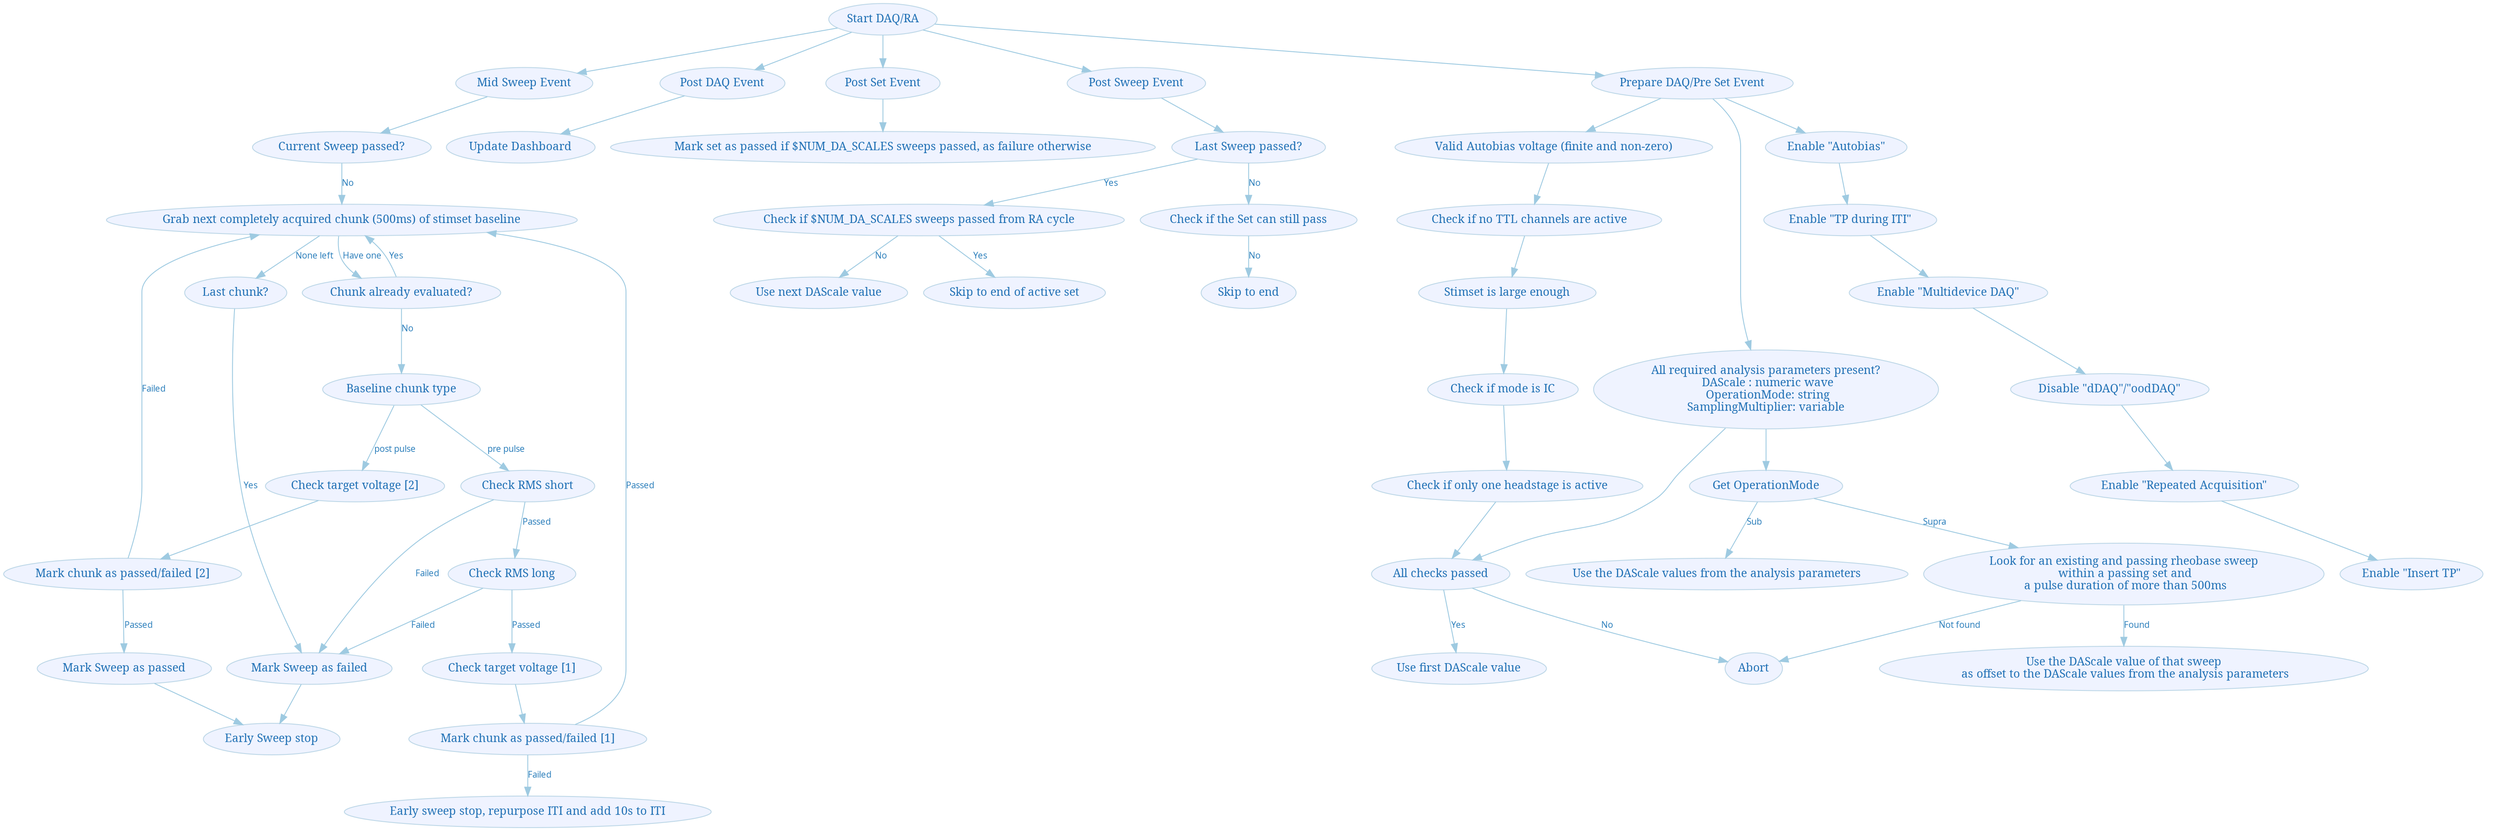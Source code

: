 digraph G {
    fontname="sans-serif";
    compound="true";
    ratio="0,01";
    center="true";
    penwidth="0.1";
    edge [comment="Wildcard edge",
          fontname="sans-serif",
          fontsize=10,
          colorscheme="blues3",
          color=2,
          fontcolor=3];
    node [fontname="serif",
          fontsize=13,
          fillcolor="1",
          colorscheme="blues4",
          color="2",
          fontcolor="4",
          style="filled"];
    "Start DAQ/RA";
    "Mid Sweep Event";
    "Post DAQ Event";
    "Post Set Event";
    "Post Sweep Event";
    "Prepare DAQ/Pre Set Event";
    "Start DAQ/RA" -> "Mid Sweep Event";
    "Start DAQ/RA" -> "Post DAQ Event";
    "Start DAQ/RA" -> "Prepare DAQ/Pre Set Event";
    "Start DAQ/RA" -> "Post Set Event";
    "Start DAQ/RA" -> "Post Sweep Event";
    subgraph cluster_preDAQ {
        color="invis";
        edge [comment="Wildcard node added automatic in EG."];
        node [comment="Wildcard node added automatic in EG."];
        "Enable \"TP during ITI\"";
        "Enable \"Autobias\"";
        "Enable \"Multidevice DAQ\"";
        "Valid Autobias voltage (finite and non-zero)";
        "Disable \"dDAQ\"/\"oodDAQ\"";
        "Enable \"Repeated Acquisition\"";
        "Enable \"Insert TP\"";
        "Check if no TTL channels are active";
        "All required analysis parameters present?\n DAScale : numeric wave\n OperationMode: string\nSamplingMultiplier: variable";
        "Get OperationMode";
        "Check if only one headstage is active";
        "Stimset is large enough";
        "Check if mode is IC";
        "Prepare DAQ/Pre Set Event" -> "Enable \"Autobias\"";
        "Enable \"Autobias\"" -> "Enable \"TP during ITI\"";
        "Enable \"TP during ITI\"" -> "Enable \"Multidevice DAQ\"";
        "Enable \"Multidevice DAQ\"" -> "Disable \"dDAQ\"/\"oodDAQ\"";
        "Disable \"dDAQ\"/\"oodDAQ\"" -> "Enable \"Repeated Acquisition\"";
        "Enable \"Repeated Acquisition\"" -> "Enable \"Insert TP\"";
        "All checks passed";
        "Prepare DAQ/Pre Set Event" -> "Valid Autobias voltage (finite and non-zero)";
        "Valid Autobias voltage (finite and non-zero)" -> "Check if no TTL channels are active";
        "Check if no TTL channels are active" -> "Stimset is large enough";
        "Stimset is large enough" -> "Check if mode is IC";
        "Check if mode is IC" -> "Check if only one headstage is active";
        "Check if only one headstage is active" -> "All checks passed";
        "Prepare DAQ/Pre Set Event" -> "All required analysis parameters present?\n DAScale : numeric wave\n OperationMode: string\nSamplingMultiplier: variable";
        "All required analysis parameters present?\n DAScale : numeric wave\n OperationMode: string\nSamplingMultiplier: variable" -> "All checks passed";
        "All checks passed" -> "Use first DAScale value"  [label="Yes"];
        "All checks passed" -> "Abort"  [label="No"];
        "All required analysis parameters present?\n DAScale : numeric wave\n OperationMode: string\nSamplingMultiplier: variable" -> "Get OperationMode";
        "Look for an existing and passing rheobase sweep\n within a passing set and\n a pulse duration of more than 500ms";
        "Get OperationMode" -> "Look for an existing and passing rheobase sweep\n within a passing set and\n a pulse duration of more than 500ms"  [label="Supra"];
        "Look for an existing and passing rheobase sweep\n within a passing set and\n a pulse duration of more than 500ms" -> "Abort"  [label="Not found"];
        "Use the DAScale value of that sweep\n as offset to the DAScale values from the analysis parameters";
        "Look for an existing and passing rheobase sweep\n within a passing set and\n a pulse duration of more than 500ms" -> "Use the DAScale value of that sweep\n as offset to the DAScale values from the analysis parameters"  [label="Found"];
        "Use the DAScale values from the analysis parameters";
        "Get OperationMode" -> "Use the DAScale values from the analysis parameters"  [label="Sub"];
    }

    "Post DAQ Event" -> "Update Dashboard";
    "Mark set as passed if $NUM_DA_SCALES sweeps passed, as failure otherwise";
    "Post Set Event" -> "Mark set as passed if $NUM_DA_SCALES sweeps passed, as failure otherwise";
    "Last Sweep passed?";
    "Check if $NUM_DA_SCALES sweeps passed from RA cycle";
    "Skip to end of active set";
    "Skip to end";
    "Post Sweep Event" -> "Last Sweep passed?";
    "Last Sweep passed?" -> "Check if $NUM_DA_SCALES sweeps passed from RA cycle"  [label="Yes"];
    "Check if $NUM_DA_SCALES sweeps passed from RA cycle" -> "Skip to end of active set"  [label="Yes"];
    "Use next DAScale value";
    "Check if $NUM_DA_SCALES sweeps passed from RA cycle" -> "Use next DAScale value"  [label="No"];
    "Check if the Set can still pass";
    "Last Sweep passed?" -> "Check if the Set can still pass"  [label="No"];
    "Check if the Set can still pass" -> "Skip to end"  [label="No"];
    "Abort";
    "Current Sweep passed?";
    "Mid Sweep Event" -> "Current Sweep passed?";
    "Grab next completely acquired chunk (500ms) of stimset baseline";
    "Current Sweep passed?" -> "Grab next completely acquired chunk (500ms) of stimset baseline"  [label="No"];
    "Baseline chunk type";
    "Chunk already evaluated?";
    "Grab next completely acquired chunk (500ms) of stimset baseline" -> "Chunk already evaluated?"  [label="Have one"];
    "Grab next completely acquired chunk (500ms) of stimset baseline" -> "Last chunk?"  [label="None left"];
    "Last chunk?" -> "Mark Sweep as failed"  [label="Yes"];
    "Chunk already evaluated?" -> "Grab next completely acquired chunk (500ms) of stimset baseline"  [label="Yes"];
    "Chunk already evaluated?" -> "Baseline chunk type"  [label="No"];
    "Check RMS short";
    "Check RMS long";
    "Check target voltage [1]";
    "Check target voltage [2]";
    "Baseline chunk type" -> "Check RMS short"  [label="pre pulse"];
    "Check RMS short" -> "Check RMS long"  [label="Passed"];
    "Mark Sweep as passed";
    "Mark Sweep as failed";
    "Check RMS short" -> "Mark Sweep as failed"  [label="Failed"];
    "Check RMS long" -> "Mark Sweep as failed"  [label="Failed"];
    "Check RMS long" -> "Check target voltage [1]"  [label="Passed"];
    "Mark chunk as passed/failed [1]";
    "Check target voltage [1]" -> "Mark chunk as passed/failed [1]";
    "Mark chunk as passed/failed [1]" -> "Grab next completely acquired chunk (500ms) of stimset baseline"  [label="Passed"];
    "Early sweep stop, repurpose ITI and add 10s to ITI";
    "Mark chunk as passed/failed [1]" -> "Early sweep stop, repurpose ITI and add 10s to ITI"  [label="Failed"];
    "Baseline chunk type" -> "Check target voltage [2]"  [label="post pulse"];
    "Check target voltage [2]" -> "Mark chunk as passed/failed [2]";
    "Mark chunk as passed/failed [2]" -> "Grab next completely acquired chunk (500ms) of stimset baseline"  [label="Failed"];
    "Mark chunk as passed/failed [2]" -> "Mark Sweep as passed"  [label="Passed"];
    "Mark Sweep as passed" -> "Early Sweep stop";
    "Mark Sweep as failed" -> "Early Sweep stop";
}
